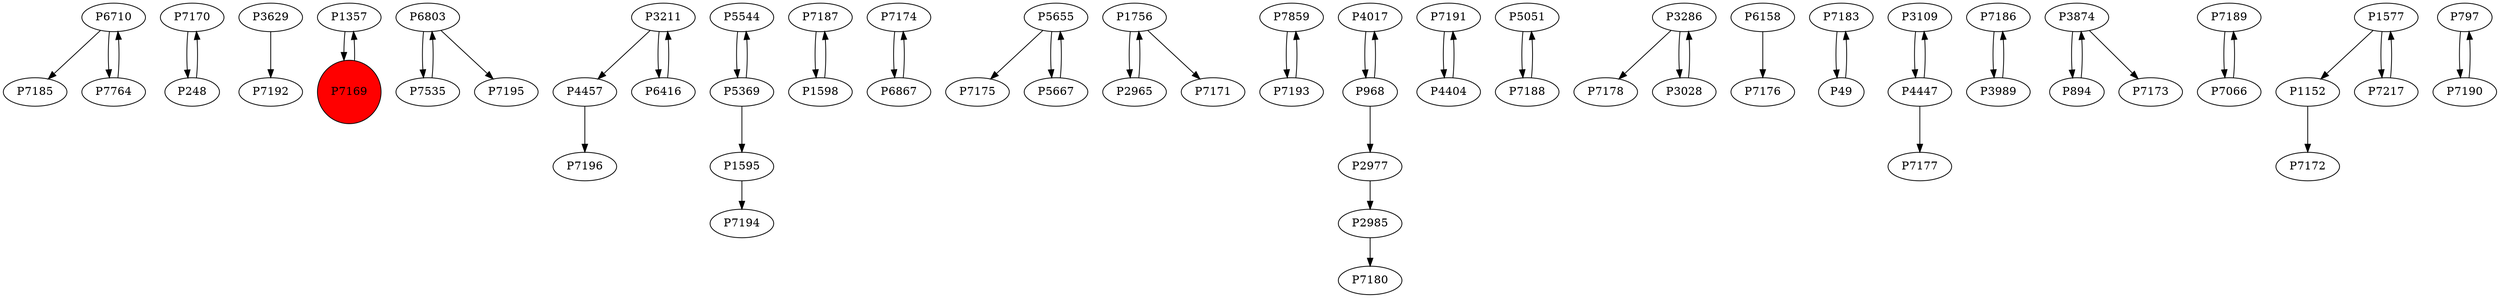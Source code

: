 digraph {
	P6710 -> P7185
	P7170 -> P248
	P3629 -> P7192
	P1357 -> P7169
	P6803 -> P7535
	P4457 -> P7196
	P5544 -> P5369
	P7187 -> P1598
	P7169 -> P1357
	P7174 -> P6867
	P5655 -> P7175
	P1756 -> P2965
	P7859 -> P7193
	P4017 -> P968
	P7193 -> P7859
	P5655 -> P5667
	P7191 -> P4404
	P5051 -> P7188
	P1598 -> P7187
	P5369 -> P1595
	P3286 -> P7178
	P6158 -> P7176
	P3286 -> P3028
	P7183 -> P49
	P6803 -> P7195
	P7535 -> P6803
	P7764 -> P6710
	P3109 -> P4447
	P7186 -> P3989
	P968 -> P4017
	P3028 -> P3286
	P2965 -> P1756
	P248 -> P7170
	P7188 -> P5051
	P3874 -> P894
	P7189 -> P7066
	P1595 -> P7194
	P3211 -> P6416
	P2977 -> P2985
	P4404 -> P7191
	P1577 -> P1152
	P49 -> P7183
	P4447 -> P7177
	P3211 -> P4457
	P1577 -> P7217
	P3874 -> P7173
	P5667 -> P5655
	P6416 -> P3211
	P797 -> P7190
	P894 -> P3874
	P3989 -> P7186
	P2985 -> P7180
	P968 -> P2977
	P6710 -> P7764
	P5369 -> P5544
	P4447 -> P3109
	P7190 -> P797
	P6867 -> P7174
	P7066 -> P7189
	P1756 -> P7171
	P7217 -> P1577
	P1152 -> P7172
	P7169 [shape=circle]
	P7169 [style=filled]
	P7169 [fillcolor=red]
}